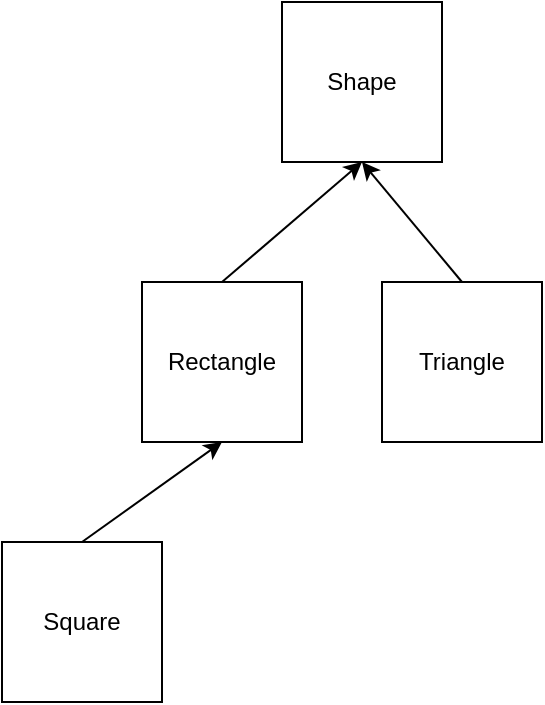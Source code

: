 <mxfile version="13.9.9" type="device"><diagram id="Xy-kMMX6WOgoTNRp49aI" name="Page-1"><mxGraphModel dx="1092" dy="983" grid="1" gridSize="10" guides="1" tooltips="1" connect="1" arrows="1" fold="1" page="1" pageScale="1" pageWidth="850" pageHeight="1100" math="0" shadow="0"><root><mxCell id="0"/><mxCell id="1" parent="0"/><mxCell id="dXmajp3Dwtpfxq8Tt4SQ-1" value="Shape" style="whiteSpace=wrap;html=1;aspect=fixed;" vertex="1" parent="1"><mxGeometry x="360" y="210" width="80" height="80" as="geometry"/></mxCell><mxCell id="dXmajp3Dwtpfxq8Tt4SQ-2" value="Rectangle" style="whiteSpace=wrap;html=1;aspect=fixed;" vertex="1" parent="1"><mxGeometry x="290" y="350" width="80" height="80" as="geometry"/></mxCell><mxCell id="dXmajp3Dwtpfxq8Tt4SQ-3" value="Square" style="whiteSpace=wrap;html=1;aspect=fixed;" vertex="1" parent="1"><mxGeometry x="220" y="480" width="80" height="80" as="geometry"/></mxCell><mxCell id="dXmajp3Dwtpfxq8Tt4SQ-4" value="Triangle" style="whiteSpace=wrap;html=1;aspect=fixed;" vertex="1" parent="1"><mxGeometry x="410" y="350" width="80" height="80" as="geometry"/></mxCell><mxCell id="dXmajp3Dwtpfxq8Tt4SQ-6" value="" style="endArrow=classic;html=1;exitX=0.5;exitY=0;exitDx=0;exitDy=0;entryX=0.5;entryY=1;entryDx=0;entryDy=0;" edge="1" parent="1" source="dXmajp3Dwtpfxq8Tt4SQ-3" target="dXmajp3Dwtpfxq8Tt4SQ-2"><mxGeometry width="50" height="50" relative="1" as="geometry"><mxPoint x="260" y="480" as="sourcePoint"/><mxPoint x="310" y="430" as="targetPoint"/></mxGeometry></mxCell><mxCell id="dXmajp3Dwtpfxq8Tt4SQ-7" value="" style="endArrow=classic;html=1;exitX=0.5;exitY=0;exitDx=0;exitDy=0;entryX=0.5;entryY=1;entryDx=0;entryDy=0;" edge="1" parent="1" source="dXmajp3Dwtpfxq8Tt4SQ-2" target="dXmajp3Dwtpfxq8Tt4SQ-1"><mxGeometry width="50" height="50" relative="1" as="geometry"><mxPoint x="440" y="350" as="sourcePoint"/><mxPoint x="510" y="300" as="targetPoint"/></mxGeometry></mxCell><mxCell id="dXmajp3Dwtpfxq8Tt4SQ-8" value="" style="endArrow=classic;html=1;exitX=0.5;exitY=0;exitDx=0;exitDy=0;entryX=0.5;entryY=1;entryDx=0;entryDy=0;" edge="1" parent="1" source="dXmajp3Dwtpfxq8Tt4SQ-4" target="dXmajp3Dwtpfxq8Tt4SQ-1"><mxGeometry width="50" height="50" relative="1" as="geometry"><mxPoint x="280" y="500" as="sourcePoint"/><mxPoint x="350" y="450" as="targetPoint"/></mxGeometry></mxCell></root></mxGraphModel></diagram></mxfile>